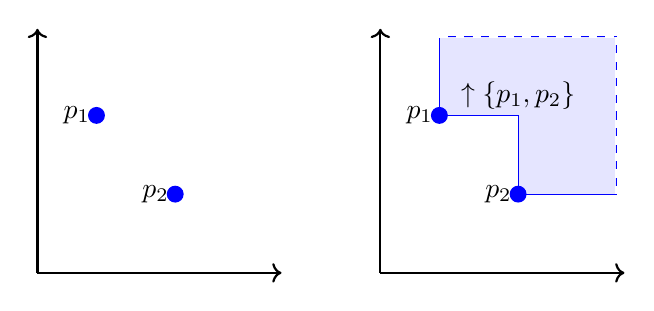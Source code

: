 \begin{tikzpicture}
\draw[->, thick] (0,0)--(3.1,0) {};
\draw[->, thick] (0,0)--(0,3.1) {};
\node at (0.5,2) {$p_1$};
\node at (1.5,1) {$p_2$};
\filldraw[fill=blue,draw=blue] (0.75,2) circle(0.1);
\filldraw[fill=blue,draw=blue] (1.75,1) circle(0.1);
\end{tikzpicture}\hspace{1cm} 
\begin{tikzpicture}
\draw[->, thick] (0,0)--(3.1,0) {};
\draw[->, thick] (0,0)--(0,3.1) {};
\draw[draw=blue, fill= blue!10!white] (0.75,2) -- (1.75,2) -|(1.75,1)|-(3,1)-|(3,2)|-(0.75,3)-|(0.75,2);
\draw[thick, color=white, dashed] (0.75,3) -- (3,3);
\draw[thick, color=white, dashed] (3,3) -- (3,1);
\node at (1.75,2.25) {$\uparrow \{p_1,p_2\}$};
\node at (0.5,2) {$p_1$};
\node at (1.5,1) {$p_2$};
\filldraw[fill=blue,draw=blue] (0.75,2) circle(0.1);
\filldraw[fill=blue,draw=blue] (1.75,1) circle(0.1);
\end{tikzpicture}